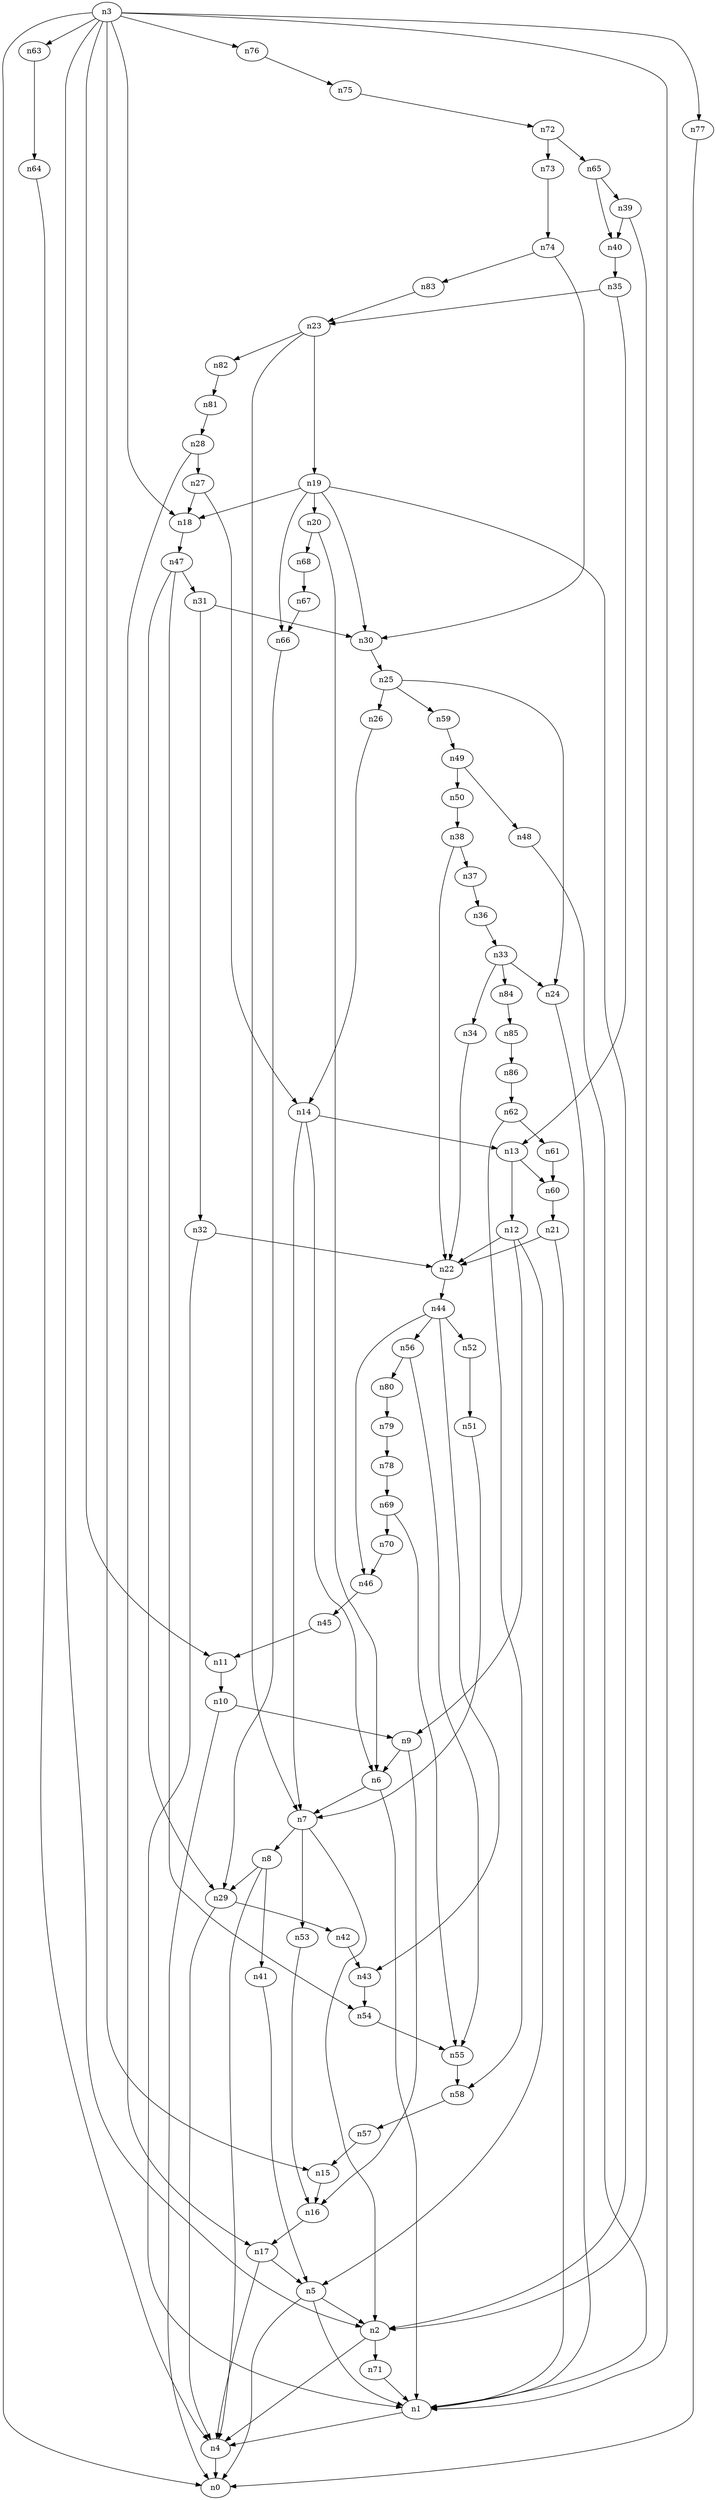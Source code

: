 digraph G {
	n1 -> n4	 [_graphml_id=e4];
	n2 -> n4	 [_graphml_id=e7];
	n2 -> n71	 [_graphml_id=e115];
	n3 -> n0	 [_graphml_id=e0];
	n3 -> n1	 [_graphml_id=e3];
	n3 -> n2	 [_graphml_id=e6];
	n3 -> n11	 [_graphml_id=e17];
	n3 -> n15	 [_graphml_id=e23];
	n3 -> n18	 [_graphml_id=e29];
	n3 -> n63	 [_graphml_id=e102];
	n3 -> n76	 [_graphml_id=e124];
	n3 -> n77	 [_graphml_id=e125];
	n4 -> n0	 [_graphml_id=e1];
	n5 -> n0	 [_graphml_id=e2];
	n5 -> n1	 [_graphml_id=e5];
	n5 -> n2	 [_graphml_id=e8];
	n6 -> n1	 [_graphml_id=e9];
	n6 -> n7	 [_graphml_id=e10];
	n7 -> n2	 [_graphml_id=e18];
	n7 -> n8	 [_graphml_id=e11];
	n7 -> n53	 [_graphml_id=e86];
	n8 -> n4	 [_graphml_id=e12];
	n8 -> n29	 [_graphml_id=e47];
	n8 -> n41	 [_graphml_id=e66];
	n9 -> n6	 [_graphml_id=e13];
	n9 -> n16	 [_graphml_id=e25];
	n10 -> n0	 [_graphml_id=e15];
	n10 -> n9	 [_graphml_id=e14];
	n11 -> n10	 [_graphml_id=e16];
	n12 -> n5	 [_graphml_id=e48];
	n12 -> n9	 [_graphml_id=e19];
	n12 -> n22	 [_graphml_id=e35];
	n13 -> n12	 [_graphml_id=e20];
	n13 -> n60	 [_graphml_id=e98];
	n14 -> n6	 [_graphml_id=e22];
	n14 -> n7	 [_graphml_id=e58];
	n14 -> n13	 [_graphml_id=e21];
	n15 -> n16	 [_graphml_id=e24];
	n16 -> n17	 [_graphml_id=e28];
	n17 -> n4	 [_graphml_id=e27];
	n17 -> n5	 [_graphml_id=e26];
	n18 -> n47	 [_graphml_id=e97];
	n19 -> n2	 [_graphml_id=e38];
	n19 -> n18	 [_graphml_id=e30];
	n19 -> n20	 [_graphml_id=e31];
	n19 -> n30	 [_graphml_id=e137];
	n19 -> n66	 [_graphml_id=e117];
	n20 -> n6	 [_graphml_id=e32];
	n20 -> n68	 [_graphml_id=e111];
	n21 -> n1	 [_graphml_id=e33];
	n21 -> n22	 [_graphml_id=e34];
	n22 -> n44	 [_graphml_id=e72];
	n23 -> n7	 [_graphml_id=e37];
	n23 -> n19	 [_graphml_id=e36];
	n23 -> n82	 [_graphml_id=e134];
	n24 -> n1	 [_graphml_id=e39];
	n25 -> n24	 [_graphml_id=e40];
	n25 -> n26	 [_graphml_id=e41];
	n25 -> n59	 [_graphml_id=e95];
	n26 -> n14	 [_graphml_id=e42];
	n27 -> n14	 [_graphml_id=e68];
	n27 -> n18	 [_graphml_id=e43];
	n28 -> n17	 [_graphml_id=e45];
	n28 -> n27	 [_graphml_id=e44];
	n29 -> n4	 [_graphml_id=e46];
	n29 -> n42	 [_graphml_id=e69];
	n30 -> n25	 [_graphml_id=e49];
	n31 -> n30	 [_graphml_id=e50];
	n31 -> n32	 [_graphml_id=e51];
	n32 -> n1	 [_graphml_id=e87];
	n32 -> n22	 [_graphml_id=e52];
	n33 -> n24	 [_graphml_id=e53];
	n33 -> n34	 [_graphml_id=e54];
	n33 -> n84	 [_graphml_id=e138];
	n34 -> n22	 [_graphml_id=e55];
	n35 -> n13	 [_graphml_id=e56];
	n35 -> n23	 [_graphml_id=e57];
	n36 -> n33	 [_graphml_id=e59];
	n37 -> n36	 [_graphml_id=e60];
	n38 -> n22	 [_graphml_id=e62];
	n38 -> n37	 [_graphml_id=e61];
	n39 -> n2	 [_graphml_id=e63];
	n39 -> n40	 [_graphml_id=e64];
	n40 -> n35	 [_graphml_id=e65];
	n41 -> n5	 [_graphml_id=e67];
	n42 -> n43	 [_graphml_id=e70];
	n43 -> n54	 [_graphml_id=e88];
	n44 -> n43	 [_graphml_id=e71];
	n44 -> n46	 [_graphml_id=e75];
	n44 -> n52	 [_graphml_id=e84];
	n44 -> n56	 [_graphml_id=e91];
	n45 -> n11	 [_graphml_id=e73];
	n46 -> n45	 [_graphml_id=e74];
	n47 -> n29	 [_graphml_id=e76];
	n47 -> n31	 [_graphml_id=e77];
	n47 -> n54	 [_graphml_id=e107];
	n48 -> n1	 [_graphml_id=e78];
	n49 -> n48	 [_graphml_id=e79];
	n49 -> n50	 [_graphml_id=e80];
	n50 -> n38	 [_graphml_id=e81];
	n51 -> n7	 [_graphml_id=e82];
	n52 -> n51	 [_graphml_id=e83];
	n53 -> n16	 [_graphml_id=e85];
	n54 -> n55	 [_graphml_id=e89];
	n55 -> n58	 [_graphml_id=e94];
	n56 -> n55	 [_graphml_id=e90];
	n56 -> n80	 [_graphml_id=e131];
	n57 -> n15	 [_graphml_id=e92];
	n58 -> n57	 [_graphml_id=e93];
	n59 -> n49	 [_graphml_id=e96];
	n60 -> n21	 [_graphml_id=e127];
	n61 -> n60	 [_graphml_id=e99];
	n62 -> n58	 [_graphml_id=e101];
	n62 -> n61	 [_graphml_id=e100];
	n63 -> n64	 [_graphml_id=e103];
	n64 -> n4	 [_graphml_id=e104];
	n65 -> n39	 [_graphml_id=e106];
	n65 -> n40	 [_graphml_id=e105];
	n66 -> n29	 [_graphml_id=e108];
	n67 -> n66	 [_graphml_id=e109];
	n68 -> n67	 [_graphml_id=e110];
	n69 -> n55	 [_graphml_id=e112];
	n69 -> n70	 [_graphml_id=e113];
	n70 -> n46	 [_graphml_id=e114];
	n71 -> n1	 [_graphml_id=e116];
	n72 -> n65	 [_graphml_id=e118];
	n72 -> n73	 [_graphml_id=e119];
	n73 -> n74	 [_graphml_id=e120];
	n74 -> n30	 [_graphml_id=e121];
	n74 -> n83	 [_graphml_id=e136];
	n75 -> n72	 [_graphml_id=e122];
	n76 -> n75	 [_graphml_id=e123];
	n77 -> n0	 [_graphml_id=e126];
	n78 -> n69	 [_graphml_id=e128];
	n79 -> n78	 [_graphml_id=e129];
	n80 -> n79	 [_graphml_id=e130];
	n81 -> n28	 [_graphml_id=e132];
	n82 -> n81	 [_graphml_id=e133];
	n83 -> n23	 [_graphml_id=e135];
	n84 -> n85	 [_graphml_id=e139];
	n85 -> n86	 [_graphml_id=e140];
	n86 -> n62	 [_graphml_id=e141];
}
